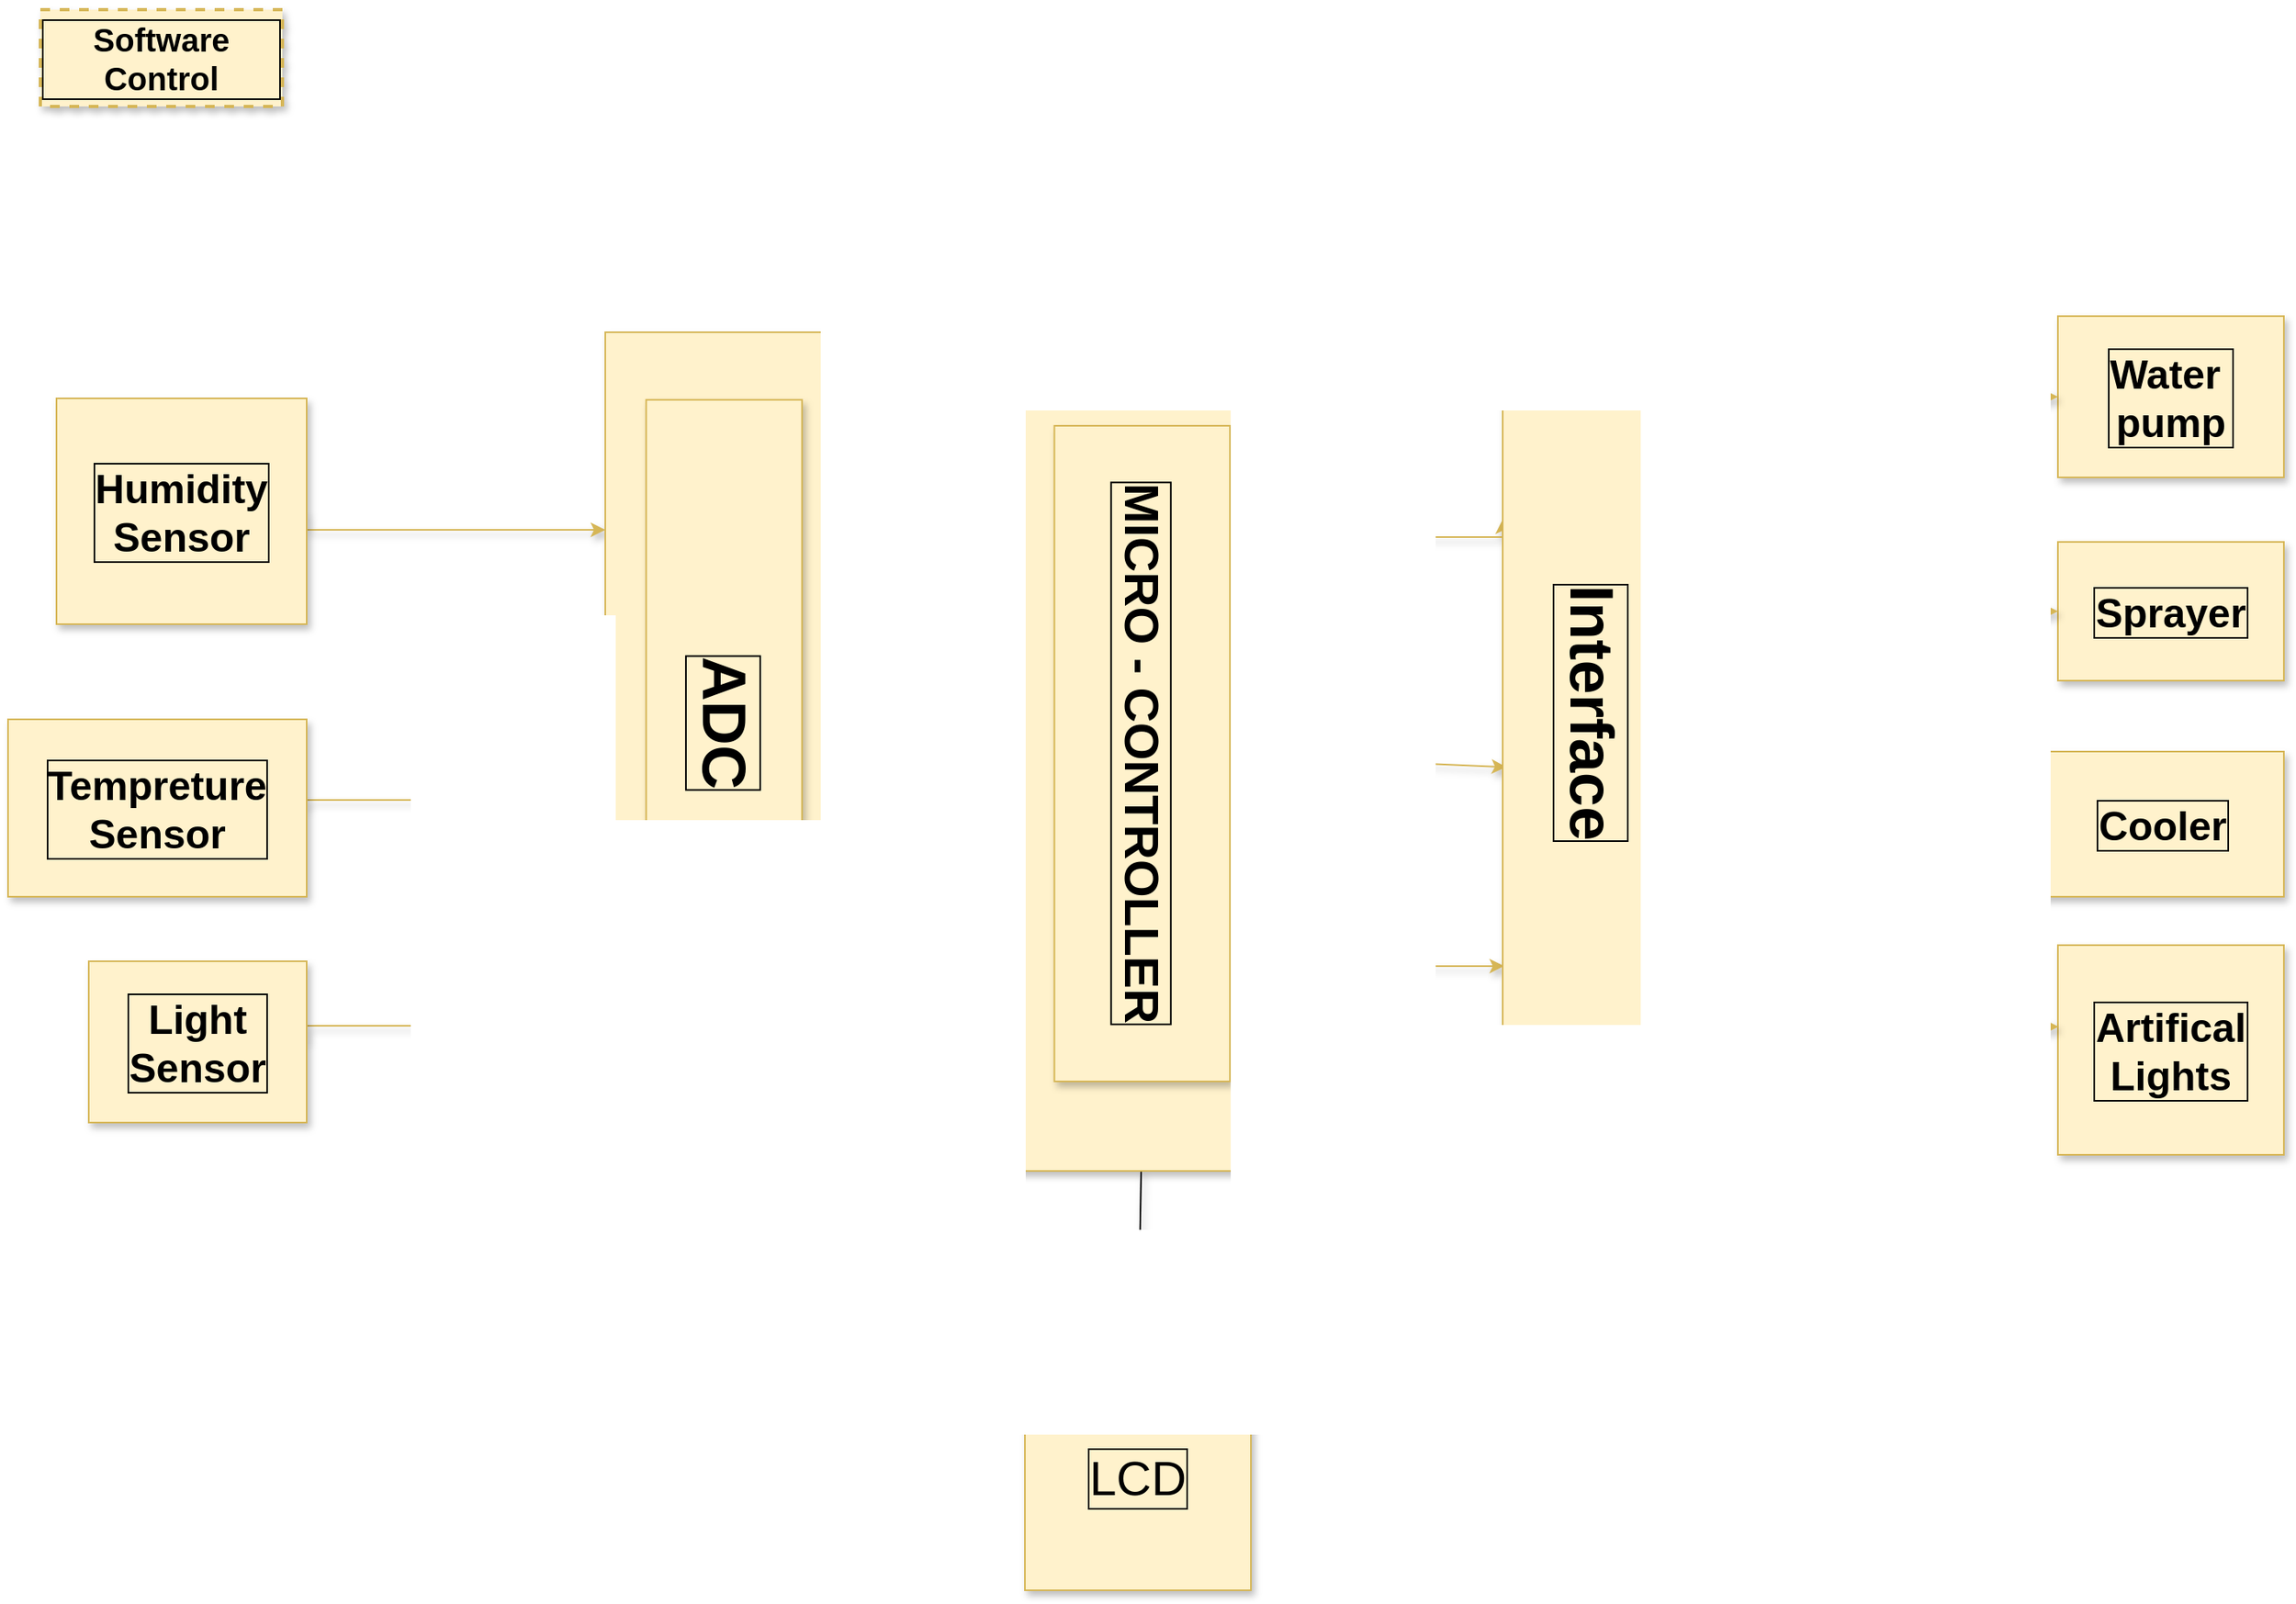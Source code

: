 <mxfile>
    <diagram id="KM4yyXTNrfopv_NEp9GJ" name="Page-1">
        <mxGraphModel dx="1825" dy="1098" grid="1" gridSize="10" guides="1" tooltips="1" connect="1" arrows="1" fold="1" page="1" pageScale="1" pageWidth="850" pageHeight="1100" math="0" shadow="0">
            <root>
                <mxCell id="0"/>
                <mxCell id="1" parent="0"/>
                <mxCell id="2" value="Software Control" style="whiteSpace=wrap;html=1;shadow=1;fontSize=20;strokeWidth=2;dashed=1;direction=west;flipH=0;flipV=1;fontStyle=1;labelBackgroundColor=none;labelBorderColor=default;fillColor=#fff2cc;strokeColor=#d6b656;" vertex="1" parent="1">
                    <mxGeometry x="190" y="10" width="150" height="60" as="geometry"/>
                </mxCell>
                <mxCell id="3" style="edgeStyle=orthogonalEdgeStyle;rounded=0;orthogonalLoop=1;jettySize=auto;html=1;exitX=0;exitY=0.75;exitDx=0;exitDy=0;entryX=0.25;entryY=1;entryDx=0;entryDy=0;shadow=1;fontStyle=1;labelBackgroundColor=none;labelBorderColor=default;fillColor=#fff2cc;strokeColor=#d6b656;" edge="1" parent="1" source="7" target="26">
                    <mxGeometry relative="1" as="geometry">
                        <Array as="points">
                            <mxPoint x="957" y="337"/>
                        </Array>
                    </mxGeometry>
                </mxCell>
                <mxCell id="4" style="edgeStyle=none;rounded=0;orthogonalLoop=1;jettySize=auto;html=1;shadow=1;entryX=0.57;entryY=0.98;entryDx=0;entryDy=0;entryPerimeter=0;fontStyle=1;labelBackgroundColor=none;labelBorderColor=default;fillColor=#fff2cc;strokeColor=#d6b656;" edge="1" parent="1" source="7" target="26">
                    <mxGeometry relative="1" as="geometry">
                        <Array as="points"/>
                    </mxGeometry>
                </mxCell>
                <mxCell id="5" style="edgeStyle=none;rounded=0;orthogonalLoop=1;jettySize=auto;html=1;exitX=0;exitY=0.25;exitDx=0;exitDy=0;entryX=0.827;entryY=0.992;entryDx=0;entryDy=0;shadow=1;entryPerimeter=0;fontStyle=1;labelBackgroundColor=none;labelBorderColor=default;fillColor=#fff2cc;strokeColor=#d6b656;" edge="1" parent="1" source="7" target="26">
                    <mxGeometry relative="1" as="geometry">
                        <Array as="points">
                            <mxPoint x="1040" y="603"/>
                        </Array>
                    </mxGeometry>
                </mxCell>
                <mxCell id="6" style="edgeStyle=none;rounded=0;orthogonalLoop=1;jettySize=auto;html=1;exitX=0.5;exitY=0;exitDx=0;exitDy=0;entryX=0.5;entryY=0;entryDx=0;entryDy=0;shadow=1;labelBackgroundColor=none;labelBorderColor=default;fontSize=25;" edge="1" parent="1" source="7" target="29">
                    <mxGeometry relative="1" as="geometry"/>
                </mxCell>
                <mxCell id="7" value="" style="whiteSpace=wrap;html=1;shadow=1;fontSize=18;direction=west;flipH=0;flipV=1;fontStyle=1;labelBackgroundColor=none;labelBorderColor=default;fillColor=#fff2cc;strokeColor=#d6b656;" vertex="1" parent="1">
                    <mxGeometry x="787" y="210" width="170" height="520" as="geometry"/>
                </mxCell>
                <mxCell id="8" value="Water&amp;nbsp;&lt;br style=&quot;font-size: 25px;&quot;&gt;pump" style="whiteSpace=wrap;html=1;shadow=1;fontSize=25;direction=west;flipH=0;flipV=1;fontStyle=1;labelBackgroundColor=none;labelBorderColor=default;fillColor=#fff2cc;strokeColor=#d6b656;" vertex="1" parent="1">
                    <mxGeometry x="1440" y="200" width="140" height="100" as="geometry"/>
                </mxCell>
                <mxCell id="9" value="Sprayer" style="whiteSpace=wrap;html=1;shadow=1;fontSize=25;direction=west;flipH=0;flipV=1;fontStyle=1;labelBackgroundColor=none;labelBorderColor=default;fillColor=#fff2cc;strokeColor=#d6b656;" vertex="1" parent="1">
                    <mxGeometry x="1440" y="340" width="140" height="86" as="geometry"/>
                </mxCell>
                <mxCell id="10" value="Cooler" style="whiteSpace=wrap;html=1;shadow=1;fontSize=25;direction=west;flipH=0;flipV=1;fontStyle=1;labelBackgroundColor=none;labelBorderColor=default;fillColor=#fff2cc;strokeColor=#d6b656;" vertex="1" parent="1">
                    <mxGeometry x="1430" y="470" width="150" height="90" as="geometry"/>
                </mxCell>
                <mxCell id="11" value="Artifical&lt;br style=&quot;font-size: 25px;&quot;&gt;Lights" style="whiteSpace=wrap;html=1;shadow=1;fontSize=25;direction=west;flipH=0;flipV=1;fontStyle=1;labelBackgroundColor=none;labelBorderColor=default;fillColor=#fff2cc;strokeColor=#d6b656;" vertex="1" parent="1">
                    <mxGeometry x="1440" y="590" width="140" height="130" as="geometry"/>
                </mxCell>
                <mxCell id="12" style="edgeStyle=orthogonalEdgeStyle;rounded=0;orthogonalLoop=1;jettySize=auto;html=1;exitX=0;exitY=0.5;exitDx=0;exitDy=0;entryX=1;entryY=0.75;entryDx=0;entryDy=0;shadow=1;fontStyle=1;labelBackgroundColor=none;labelBorderColor=default;fillColor=#fff2cc;strokeColor=#d6b656;" edge="1" parent="1" source="13" target="19">
                    <mxGeometry relative="1" as="geometry">
                        <Array as="points">
                            <mxPoint x="355" y="333"/>
                        </Array>
                    </mxGeometry>
                </mxCell>
                <mxCell id="13" value="Humidity &lt;br style=&quot;font-size: 25px;&quot;&gt;Sensor" style="whiteSpace=wrap;html=1;shadow=1;fontSize=25;direction=west;flipH=0;flipV=1;fontStyle=1;labelBackgroundColor=none;labelBorderColor=default;fillColor=#fff2cc;strokeColor=#d6b656;" vertex="1" parent="1">
                    <mxGeometry x="200" y="251" width="155" height="140" as="geometry"/>
                </mxCell>
                <mxCell id="14" style="edgeStyle=orthogonalEdgeStyle;rounded=0;orthogonalLoop=1;jettySize=auto;html=1;exitX=0;exitY=0.5;exitDx=0;exitDy=0;entryX=1.001;entryY=0.615;entryDx=0;entryDy=0;entryPerimeter=0;shadow=1;fontStyle=1;labelBackgroundColor=none;labelBorderColor=default;fillColor=#fff2cc;strokeColor=#d6b656;" edge="1" parent="1" source="15" target="19">
                    <mxGeometry relative="1" as="geometry">
                        <Array as="points">
                            <mxPoint x="355" y="500"/>
                            <mxPoint x="540" y="500"/>
                        </Array>
                    </mxGeometry>
                </mxCell>
                <mxCell id="15" value="Tempreture&lt;br style=&quot;font-size: 25px;&quot;&gt;Sensor&lt;br style=&quot;font-size: 25px;&quot;&gt;" style="whiteSpace=wrap;html=1;shadow=1;fontSize=25;direction=west;flipH=0;flipV=1;fontStyle=1;labelBackgroundColor=none;labelBorderColor=default;fillColor=#fff2cc;strokeColor=#d6b656;" vertex="1" parent="1">
                    <mxGeometry x="170" y="450" width="185" height="110" as="geometry"/>
                </mxCell>
                <mxCell id="16" style="edgeStyle=orthogonalEdgeStyle;rounded=0;orthogonalLoop=1;jettySize=auto;html=1;exitX=0;exitY=0.75;exitDx=0;exitDy=0;entryX=1;entryY=0.75;entryDx=0;entryDy=0;shadow=1;fontStyle=1;labelBackgroundColor=none;labelBorderColor=default;fillColor=#fff2cc;strokeColor=#d6b656;" edge="1" parent="1" source="19" target="7">
                    <mxGeometry relative="1" as="geometry">
                        <Array as="points">
                            <mxPoint x="787" y="332"/>
                        </Array>
                    </mxGeometry>
                </mxCell>
                <mxCell id="17" style="edgeStyle=orthogonalEdgeStyle;rounded=0;orthogonalLoop=1;jettySize=auto;html=1;exitX=0;exitY=0.5;exitDx=0;exitDy=0;entryX=0.995;entryY=0.484;entryDx=0;entryDy=0;entryPerimeter=0;shadow=1;fontStyle=1;labelBackgroundColor=none;labelBorderColor=default;fillColor=#fff2cc;strokeColor=#d6b656;" edge="1" parent="1" source="19" target="7">
                    <mxGeometry relative="1" as="geometry">
                        <Array as="points">
                            <mxPoint x="685" y="464"/>
                        </Array>
                    </mxGeometry>
                </mxCell>
                <mxCell id="18" style="edgeStyle=orthogonalEdgeStyle;rounded=0;orthogonalLoop=1;jettySize=auto;html=1;exitX=0;exitY=0.25;exitDx=0;exitDy=0;entryX=1;entryY=0.25;entryDx=0;entryDy=0;shadow=1;fontStyle=1;labelBackgroundColor=none;labelBorderColor=default;fillColor=#fff2cc;strokeColor=#d6b656;" edge="1" parent="1" source="19" target="7">
                    <mxGeometry relative="1" as="geometry">
                        <Array as="points">
                            <mxPoint x="685" y="603"/>
                        </Array>
                    </mxGeometry>
                </mxCell>
                <mxCell id="19" value="" style="whiteSpace=wrap;html=1;shadow=1;fontSize=18;direction=west;flipH=0;flipV=1;fontStyle=1;labelBackgroundColor=none;labelBorderColor=default;fillColor=#fff2cc;strokeColor=#d6b656;" vertex="1" parent="1">
                    <mxGeometry x="540" y="210" width="145" height="490" as="geometry"/>
                </mxCell>
                <mxCell id="20" style="edgeStyle=orthogonalEdgeStyle;rounded=0;orthogonalLoop=1;jettySize=auto;html=1;exitX=0;exitY=0.5;exitDx=0;exitDy=0;entryX=1.017;entryY=0.855;entryDx=0;entryDy=0;entryPerimeter=0;shadow=1;fontStyle=1;labelBackgroundColor=none;labelBorderColor=default;fillColor=#fff2cc;strokeColor=#d6b656;" edge="1" parent="1" source="21" target="19">
                    <mxGeometry relative="1" as="geometry">
                        <Array as="points">
                            <mxPoint x="538" y="640"/>
                        </Array>
                    </mxGeometry>
                </mxCell>
                <mxCell id="21" value="Light &lt;br style=&quot;font-size: 25px;&quot;&gt;Sensor" style="whiteSpace=wrap;html=1;shadow=1;fontSize=25;direction=west;flipH=0;flipV=1;fontStyle=1;labelBackgroundColor=none;labelBorderColor=default;fillColor=#fff2cc;strokeColor=#d6b656;" vertex="1" parent="1">
                    <mxGeometry x="220" y="600" width="135" height="100" as="geometry"/>
                </mxCell>
                <mxCell id="22" style="edgeStyle=orthogonalEdgeStyle;rounded=0;orthogonalLoop=1;jettySize=auto;html=1;exitX=0.25;exitY=0;exitDx=0;exitDy=0;entryX=1;entryY=0.5;entryDx=0;entryDy=0;shadow=1;fontStyle=1;labelBackgroundColor=none;labelBorderColor=default;fillColor=#fff2cc;strokeColor=#d6b656;" edge="1" parent="1" source="26" target="8">
                    <mxGeometry relative="1" as="geometry">
                        <Array as="points">
                            <mxPoint x="1186" y="270"/>
                        </Array>
                    </mxGeometry>
                </mxCell>
                <mxCell id="23" style="edgeStyle=orthogonalEdgeStyle;rounded=0;orthogonalLoop=1;jettySize=auto;html=1;exitX=0.5;exitY=0;exitDx=0;exitDy=0;entryX=1;entryY=0.5;entryDx=0;entryDy=0;shadow=1;fontStyle=1;labelBackgroundColor=none;labelBorderColor=default;fillColor=#fff2cc;strokeColor=#d6b656;" edge="1" parent="1" source="26" target="9">
                    <mxGeometry relative="1" as="geometry">
                        <Array as="points">
                            <mxPoint x="1186" y="396"/>
                        </Array>
                    </mxGeometry>
                </mxCell>
                <mxCell id="24" style="edgeStyle=orthogonalEdgeStyle;rounded=0;orthogonalLoop=1;jettySize=auto;html=1;exitX=0.75;exitY=0;exitDx=0;exitDy=0;entryX=1;entryY=0.5;entryDx=0;entryDy=0;shadow=1;fontStyle=1;labelBackgroundColor=none;labelBorderColor=default;fillColor=#fff2cc;strokeColor=#d6b656;" edge="1" parent="1" source="26" target="10">
                    <mxGeometry relative="1" as="geometry">
                        <Array as="points">
                            <mxPoint x="1186" y="500"/>
                        </Array>
                    </mxGeometry>
                </mxCell>
                <mxCell id="25" style="edgeStyle=none;rounded=0;orthogonalLoop=1;jettySize=auto;html=1;entryX=0.997;entryY=0.389;entryDx=0;entryDy=0;shadow=1;exitX=0.904;exitY=0.055;exitDx=0;exitDy=0;exitPerimeter=0;fontStyle=1;labelBackgroundColor=none;labelBorderColor=default;fillColor=#fff2cc;strokeColor=#d6b656;entryPerimeter=0;" edge="1" parent="1" source="26" target="11">
                    <mxGeometry relative="1" as="geometry">
                        <mxPoint x="1190" y="620" as="sourcePoint"/>
                        <Array as="points">
                            <mxPoint x="1310" y="640"/>
                        </Array>
                    </mxGeometry>
                </mxCell>
                <mxCell id="26" value="&lt;font style=&quot;font-size: 38px&quot;&gt;Interface&lt;/font&gt;" style="rounded=0;whiteSpace=wrap;html=1;rotation=90;shadow=1;fontStyle=1;labelBackgroundColor=none;labelBorderColor=default;fillColor=#fff2cc;strokeColor=#d6b656;" vertex="1" parent="1">
                    <mxGeometry x="911" y="391" width="480" height="110" as="geometry"/>
                </mxCell>
                <mxCell id="27" value="MICRO - CONTROLLER" style="text;html=1;align=center;verticalAlign=middle;whiteSpace=wrap;rounded=0;shadow=1;fontSize=30;rotation=90;fontStyle=1;labelBackgroundColor=none;labelBorderColor=default;fillColor=#fff2cc;strokeColor=#d6b656;" vertex="1" parent="1">
                    <mxGeometry x="669.38" y="416.88" width="406.5" height="108.75" as="geometry"/>
                </mxCell>
                <mxCell id="28" value="ADC" style="text;html=1;align=center;verticalAlign=middle;whiteSpace=wrap;rounded=0;shadow=1;fontSize=38;rotation=90;fontStyle=1;labelBackgroundColor=none;labelBorderColor=default;fillColor=#fff2cc;strokeColor=#d6b656;" vertex="1" parent="1">
                    <mxGeometry x="413.6" y="403.6" width="400" height="96.56" as="geometry"/>
                </mxCell>
                <mxCell id="29" value="&lt;font style=&quot;font-size: 30px&quot;&gt;LCD&lt;/font&gt;" style="whiteSpace=wrap;html=1;aspect=fixed;shadow=1;labelBackgroundColor=none;labelBorderColor=default;fontSize=25;fillColor=#fff2cc;strokeColor=#d6b656;" vertex="1" parent="1">
                    <mxGeometry x="800" y="850" width="140" height="140" as="geometry"/>
                </mxCell>
            </root>
        </mxGraphModel>
    </diagram>
</mxfile>
